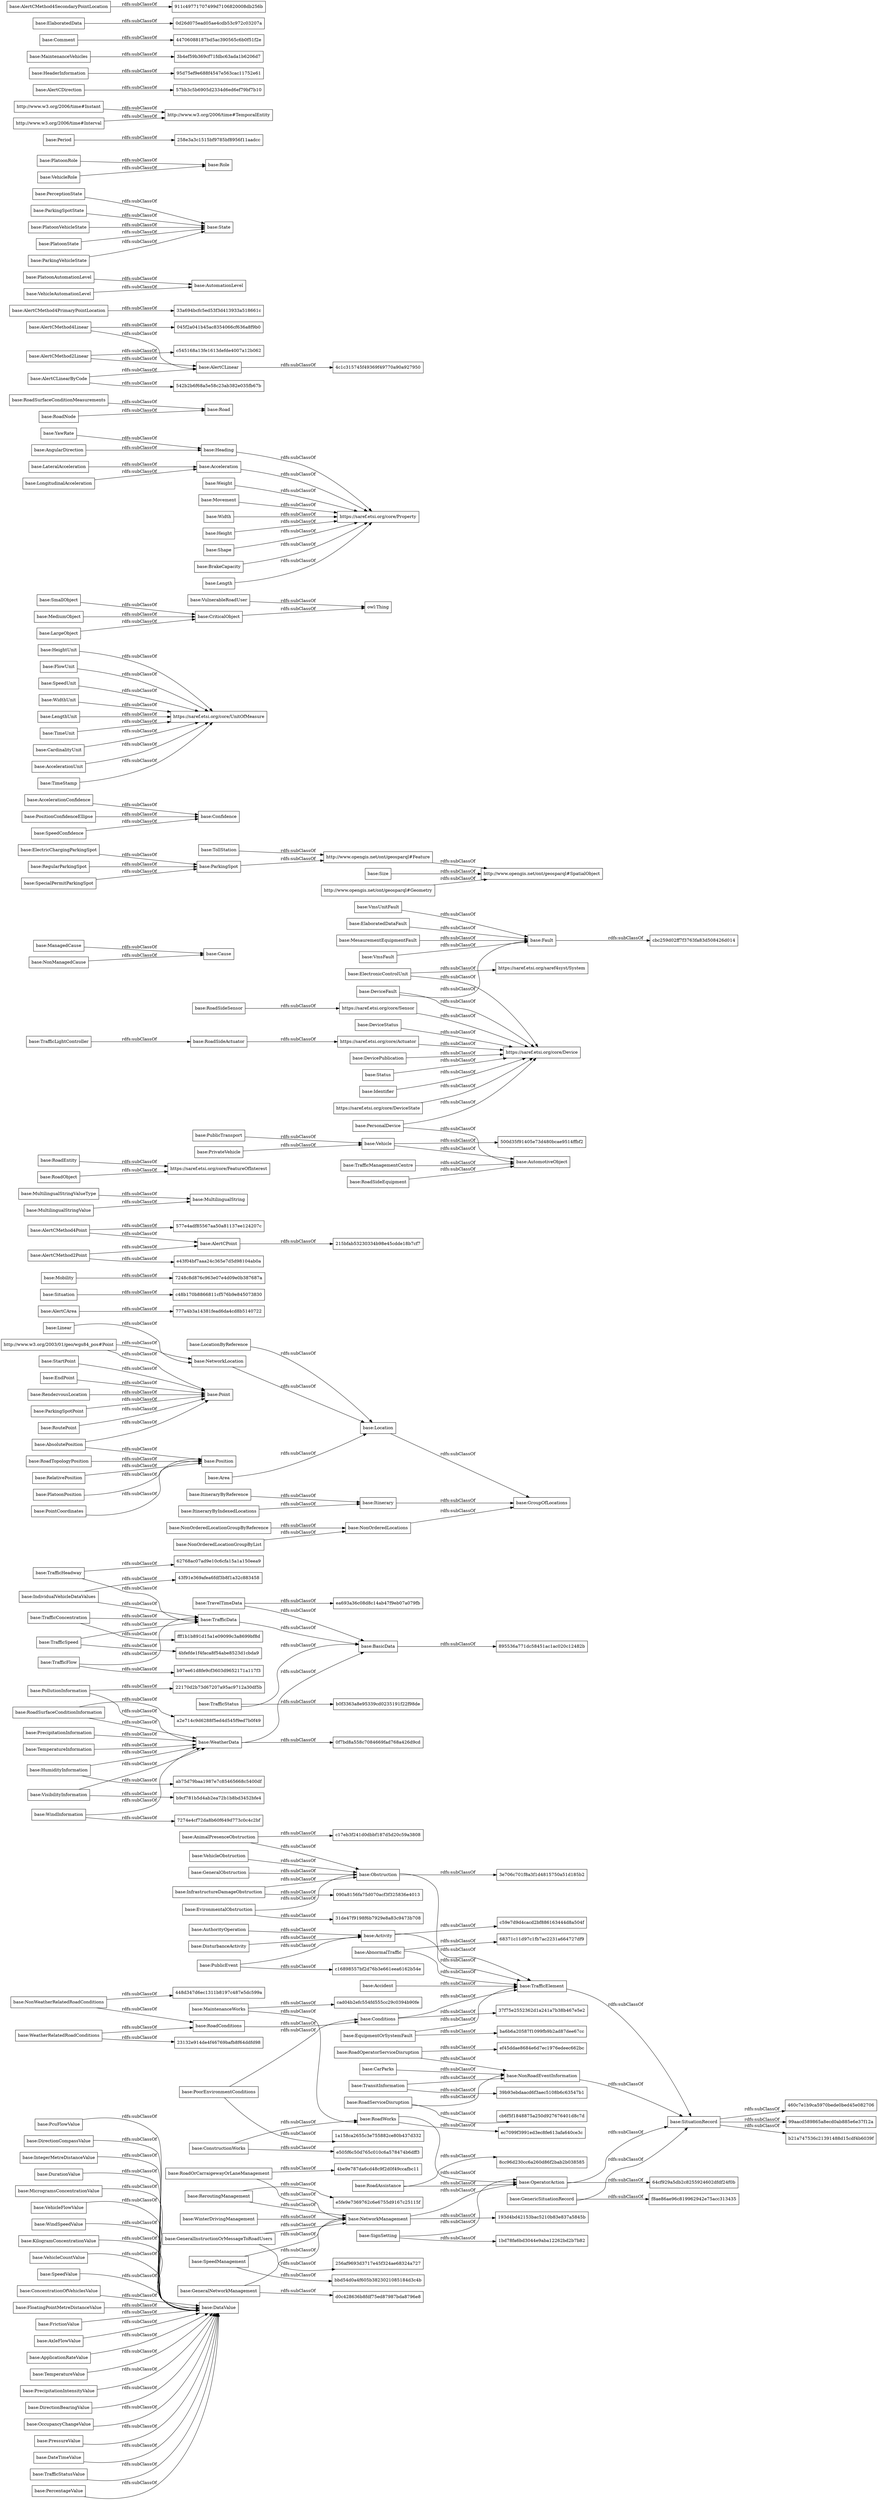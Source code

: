 digraph ar2dtool_diagram { 
rankdir=LR;
size="1000"
node [shape = rectangle, color="black"]; "base:PcuFlowValue" "cad04b2efc554fd555cc29c0394b90fe" "base:PrecipitationInformation" "base:ItineraryByReference" "777a4b3a14381fead6da4cd8b5140722" "c48b170b8866811cf576b9e845073830" "base:RoadAssistance" "e505f6c50d765c010c6a578474b6dff3" "base:Mobility" "base:AlertCMethod4Point" "base:MultilingualStringValueType" "base:DirectionCompassValue" "base:RoadEntity" "base:Location" "base:MultilingualString" "base:Linear" "base:IntegerMetreDistanceValue" "base:RoadSideSensor" "base:ManagedCause" "base:DataValue" "http://www.opengis.net/ont/geosparql#SpatialObject" "base:Confidence" "68371c11d97c1fb7ac2231a664727df9" "460c7e1b9ca5970bede0bed45e082706" "base:HeightUnit" "4bfefde1f4faca8f54abe8523d1cbda9" "1a158ca2655c3e755882ce80b437d332" "base:CriticalObject" "base:GenericSituationRecord" "base:WeatherData" "7248c8d876c963e07e4d09e0b387687a" "base:DisturbanceActivity" "23132e914de4f46769bafb8f64ddfd98" "base:RoadObject" "base:TrafficHeadway" "base:StartPoint" "base:RoadConditions" "base:DurationValue" "base:TrafficFlow" "base:NonOrderedLocationGroupByReference" "base:TrafficLightController" "ea693a36c08d8c14ab47f9eb07a079fb" "base:Cause" "https://saref.etsi.org/core/FeatureOfInterest" "base:LateralAcceleration" "base:TrafficElement" "base:PollutionInformation" "base:RoadSurfaceConditionMeasurements" "4c1c315745f49369f49770a90a927950" "base:TemperatureInformation" "base:YawRate" "215bfab53230334b98e45cdde18b7cf7" "base:Fault" "base:Activity" "base:MicrogramsConcentrationValue" "base:Accident" "base:Obstruction" "base:AlertCMethod4PrimaryPointLocation" "base:ElectricChargingParkingSpot" "base:EndPoint" "base:RoadWorks" "37f75e2552362d1a241a7b38b467e5e2" "base:PlatoonPosition" "base:AutomationLevel" "base:RegularParkingSpot" "ec7099f3991ed3ec8fe613afa640ce3c" "base:SignSetting" "base:HumidityInformation" "577e4adf85567aa50a81137ee124207c" "base:Heading" "base:VehicleFlowValue" "bbd54d0a4f605b3823021085184d3c4b" "base:NonWeatherRelatedRoadConditions" "base:PerceptionState" "base:ParkingSpotState" "base:WindSpeedValue" "500d35f91405e73d480bcae9514ffbf2" "base:PlatoonRole" "base:KilogramConcentrationValue" "b97ee61d8fe9cf3603d9652171a117f3" "base:GroupOfLocations" "fff1b1b891d15a1e09099c3a8699bf8d" "base:PrivateVehicle" "base:MesaurementEquipmentFault" "base:NetworkLocation" "base:FlowUnit" "base:SituationRecord" "258e3a3c1515bf9785bf8956f11aadcc" "base:NonOrderedLocationGroupByList" "base:Area" "base:OperatorAction" "http://www.w3.org/2006/time#TemporalEntity" "base:Weight" "base:AlertCDirection" "base:SpeedUnit" "base:RoadOperatorServiceDisruption" "http://www.w3.org/2003/01/geo/wgs84_pos#Point" "base:VehicleCountValue" "base:ConstructionWorks" "4be9e787da6cd48c9f2d0f49ccafbc11" "39b93ebdaacd6f3aec5108b6c63547b1" "base:SpeedManagement" "95d75ef9e688f4547e563cac11752e61" "base:PublicTransport" "base:NonOrderedLocations" "base:ReroutingManagement" "57bb3c5b6905d2334d6ed6ef79bf7b10" "base:AlertCMethod2Point" "base:Movement" "base:SpeedValue" "base:PointCoordinates" "base:WidthUnit" "base:RoadSideEquipment" "base:TollStation" "base:Point" "ef45ddae8684e6d7ec1976edeec662bc" "7274e4cf72da8b60f649d773c0c4c2bf" "3b4ef59b369cf71fdbc63ada1b6206d7" "base:RoadOrCarraigewayOrLaneManagement" "base:VmsFault" "256af9693d3717e45f324ae68324a727" "44706088187bd5ac390565c6b0f51f2e" "0d26d075ead05ae4cdb53c972c03207a" "base:Conditions" "base:AlertCMethod2Linear" "base:VulnerableRoadUser" "base:Position" "31de47f9198f6b7929e8a83c9473b708" "base:Role" "base:DeviceFault" "base:GeneralNetworkManagement" "https://saref.etsi.org/saref4syst/System" "base:TravelTimeData" "base:RoadNode" "d0c428636b8fdf75ed87987bda8796e8" "base:PoorEnvironmentConditions" "base:Road" "base:ConcentrationOfVehiclesValue" "090a8156fa75d070acf3f325836e4013" "base:LengthUnit" "base:AlertCMethod4SecondaryPointLocation" "base:SmallObject" "99aacd589865a8ecd0ab885e6e37f12a" "base:Status" "base:PlatoonAutomationLevel" "base:State" "base:Identifier" "base:RoadSurfaceConditionInformation" "base:RendezvousLocation" "base:AlertCMethod4Linear" "base:PublicEvent" "base:TimeUnit" "base:BasicData" "https://saref.etsi.org/core/DeviceState" "b9cf781b5d4ab2ea72b1b8bd3452bfe4" "base:AbsolutePosition" "base:TrafficData" "base:FloatingPointMetreDistanceValue" "http://www.w3.org/2006/time#Instant" "base:AlertCLinearByCode" "base:Width" "f8ae86ae96c819962942e75acc313435" "cb6f5f1848875a250d927676401d8c7d" "base:MaintenanceVehicles" "base:GeneralObstruction" "base:ElaboratedData" "http://www.opengis.net/ont/geosparql#Feature" "base:ElectronicControlUnit" "base:RoadSideActuator" "base:FrictionValue" "base:Acceleration" "base:VisibilityInformation" "base:TrafficSpeed" "base:MultilingualStringValue" "base:Comment" "http://www.w3.org/2006/time#Interval" "base:IndividualVehicleDataValues" "base:Height" "base:MediumObject" "base:AxleFlowValue" "base:TransitInformation" "base:VmsUnitFault" "base:SpecialPermitParkingSpot" "base:ApplicationRateValue" "c545168a13fe1613defde4007a12b062" "base:Shape" "base:BrakeCapacity" "base:AbnormalTraffic" "1bd78fa6bd3044e9aba12262bd2b7b82" "base:PlatoonVehicleState" "33a694bcfc5ed53f3d413933a518661c" "8cc96d230cc6a260d86f2bab2b038585" "base:InfrastructureDamageObstruction" "448d347d6ec1311b8197c487e5dc599a" "base:VehicleRole" "base:Vehicle" "base:Situation" "base:AlertCPoint" "base:TrafficConcentration" "193d4bd42153bac5210b83e837a5845b" "base:NetworkManagement" "base:LargeObject" "0f7bd8a558c7084669fad768a426d9cd" "base:VehicleAutomationLevel" "base:CarParks" "a2e714c9d6288f5ed4d545f9ed7b0f49" "542b2b6f68a5e58c23ab382e035fb67b" "base:TemperatureValue" "ab75d79baa1987e7c85465668c5400df" "base:ParkingSpot" "base:PersonalDevice" "base:TrafficManagementCentre" "https://saref.etsi.org/core/UnitOfMeasure" "base:WinterDrivingManagement" "base:AccelerationConfidence" "base:GeneralInstructionOrMessageToRoadUsers" "base:EvironmentalObstruction" "https://saref.etsi.org/core/Actuator" "base:AngularDirection" "e5fe9e7369762c6e6755d9167c25115f" "base:LocationByReference" "base:CardinalityUnit" "base:NonRoadEventInformation" "https://saref.etsi.org/core/Sensor" "base:DevicePublication" "c17eb3f241d0dbbf187d5d20c59a3808" "895536a771dc58451ac1ac020c12482b" "https://saref.etsi.org/core/Property" "64cf929a5db2c8255924602dfdf24f0b" "base:AccelerationUnit" "base:DeviceStatus" "base:WindInformation" "base:ParkingSpotPoint" "base:PrecipitationIntensityValue" "045f2a041b45ac8354066cf636a8f9b0" "base:DirectionBearingValue" "base:VehicleObstruction" "base:NonManagedCause" "base:AuthorityOperation" "base:TimeStamp" "c16898557bf2d76b3e661eea6162b54e" "base:AnimalPresenceObstruction" "22170d2b73d67207a95ac9712a30df5b" "c59e7d9d4cacd2bf886163444d8a504f" "base:RoutePoint" "base:Period" "base:Size" "https://saref.etsi.org/core/Device" "base:RoadTopologyPosition" "base:AlertCArea" "base:TrafficStatus" "base:LongitudinalAcceleration" "base:OccupancyChangeValue" "base:WeatherRelatedRoadConditions" "base:ItineraryByIndexedLocations" "base:PlatoonState" "base:ElaboratedDataFault" "e43f04bf7aaa24c365e7d5d98104ab0a" "3e706c701f8a3f1d4815750a51d185b2" "ba6b6a20587f1099fb9b2ad87dee67cc" "base:MaintenanceWorks" "base:PressureValue" "base:RelativePosition" "b0f3363a8e95339cd0235191f22f98de" "b21a747536c21391488d15cdf4b6039f" "base:HeaderInformation" "base:RoadServiceDisruption" "base:DateTimeValue" "base:TrafficStatusValue" "62768ac07ad9e10c6cfa15a1a150eea9" "base:PositionConfidenceEllipse" "base:AlertCLinear" "base:SpeedConfidence" "base:Length" "http://www.opengis.net/ont/geosparql#Geometry" "base:ParkingVehicleState" "base:PercentageValue" "43f91e369afea6fdf3b8f1a32c883458" "base:AutomotiveObject" "base:EquipmentOrSystemFault" "cbc259d02ff7f3763fa83d508426d014" "base:Itinerary" "911c49771707499d7106820008db256b" ; /*classes style*/
	"base:CriticalObject" -> "owl:Thing" [ label = "rdfs:subClassOf" ];
	"base:Location" -> "base:GroupOfLocations" [ label = "rdfs:subClassOf" ];
	"base:Size" -> "http://www.opengis.net/ont/geosparql#SpatialObject" [ label = "rdfs:subClassOf" ];
	"http://www.w3.org/2006/time#Instant" -> "http://www.w3.org/2006/time#TemporalEntity" [ label = "rdfs:subClassOf" ];
	"base:Length" -> "https://saref.etsi.org/core/Property" [ label = "rdfs:subClassOf" ];
	"base:NonOrderedLocationGroupByReference" -> "base:NonOrderedLocations" [ label = "rdfs:subClassOf" ];
	"base:ApplicationRateValue" -> "base:DataValue" [ label = "rdfs:subClassOf" ];
	"base:KilogramConcentrationValue" -> "base:DataValue" [ label = "rdfs:subClassOf" ];
	"base:WeatherRelatedRoadConditions" -> "23132e914de4f46769bafb8f64ddfd98" [ label = "rdfs:subClassOf" ];
	"base:WeatherRelatedRoadConditions" -> "base:RoadConditions" [ label = "rdfs:subClassOf" ];
	"base:OperatorAction" -> "64cf929a5db2c8255924602dfdf24f0b" [ label = "rdfs:subClassOf" ];
	"base:OperatorAction" -> "base:SituationRecord" [ label = "rdfs:subClassOf" ];
	"base:RoadSideActuator" -> "https://saref.etsi.org/core/Actuator" [ label = "rdfs:subClassOf" ];
	"base:FrictionValue" -> "base:DataValue" [ label = "rdfs:subClassOf" ];
	"base:AlertCArea" -> "777a4b3a14381fead6da4cd8b5140722" [ label = "rdfs:subClassOf" ];
	"base:VmsFault" -> "base:Fault" [ label = "rdfs:subClassOf" ];
	"base:SmallObject" -> "base:CriticalObject" [ label = "rdfs:subClassOf" ];
	"base:GeneralInstructionOrMessageToRoadUsers" -> "256af9693d3717e45f324ae68324a727" [ label = "rdfs:subClassOf" ];
	"base:GeneralInstructionOrMessageToRoadUsers" -> "base:NetworkManagement" [ label = "rdfs:subClassOf" ];
	"base:Accident" -> "base:TrafficElement" [ label = "rdfs:subClassOf" ];
	"base:VehicleRole" -> "base:Role" [ label = "rdfs:subClassOf" ];
	"base:NonRoadEventInformation" -> "base:SituationRecord" [ label = "rdfs:subClassOf" ];
	"http://www.w3.org/2006/time#Interval" -> "http://www.w3.org/2006/time#TemporalEntity" [ label = "rdfs:subClassOf" ];
	"base:MultilingualStringValueType" -> "base:MultilingualString" [ label = "rdfs:subClassOf" ];
	"base:AlertCMethod2Linear" -> "c545168a13fe1613defde4007a12b062" [ label = "rdfs:subClassOf" ];
	"base:AlertCMethod2Linear" -> "base:AlertCLinear" [ label = "rdfs:subClassOf" ];
	"base:HeightUnit" -> "https://saref.etsi.org/core/UnitOfMeasure" [ label = "rdfs:subClassOf" ];
	"base:ParkingSpot" -> "http://www.opengis.net/ont/geosparql#Feature" [ label = "rdfs:subClassOf" ];
	"base:Period" -> "258e3a3c1515bf9785bf8956f11aadcc" [ label = "rdfs:subClassOf" ];
	"base:PlatoonPosition" -> "base:Position" [ label = "rdfs:subClassOf" ];
	"base:ItineraryByIndexedLocations" -> "base:Itinerary" [ label = "rdfs:subClassOf" ];
	"base:DevicePublication" -> "https://saref.etsi.org/core/Device" [ label = "rdfs:subClassOf" ];
	"base:AbsolutePosition" -> "base:Position" [ label = "rdfs:subClassOf" ];
	"base:AbsolutePosition" -> "base:Point" [ label = "rdfs:subClassOf" ];
	"base:Acceleration" -> "https://saref.etsi.org/core/Property" [ label = "rdfs:subClassOf" ];
	"base:AlertCPoint" -> "215bfab53230334b98e45cdde18b7cf7" [ label = "rdfs:subClassOf" ];
	"base:WindInformation" -> "7274e4cf72da8b60f649d773c0c4c2bf" [ label = "rdfs:subClassOf" ];
	"base:WindInformation" -> "base:WeatherData" [ label = "rdfs:subClassOf" ];
	"base:GeneralObstruction" -> "base:Obstruction" [ label = "rdfs:subClassOf" ];
	"base:TrafficLightController" -> "base:RoadSideActuator" [ label = "rdfs:subClassOf" ];
	"base:LocationByReference" -> "base:Location" [ label = "rdfs:subClassOf" ];
	"base:PlatoonAutomationLevel" -> "base:AutomationLevel" [ label = "rdfs:subClassOf" ];
	"base:OccupancyChangeValue" -> "base:DataValue" [ label = "rdfs:subClassOf" ];
	"base:TrafficManagementCentre" -> "base:AutomotiveObject" [ label = "rdfs:subClassOf" ];
	"base:Weight" -> "https://saref.etsi.org/core/Property" [ label = "rdfs:subClassOf" ];
	"base:ElectronicControlUnit" -> "https://saref.etsi.org/core/Device" [ label = "rdfs:subClassOf" ];
	"base:ElectronicControlUnit" -> "https://saref.etsi.org/saref4syst/System" [ label = "rdfs:subClassOf" ];
	"base:AbnormalTraffic" -> "68371c11d97c1fb7ac2231a664727df9" [ label = "rdfs:subClassOf" ];
	"base:AbnormalTraffic" -> "base:TrafficElement" [ label = "rdfs:subClassOf" ];
	"base:ManagedCause" -> "base:Cause" [ label = "rdfs:subClassOf" ];
	"base:AccelerationUnit" -> "https://saref.etsi.org/core/UnitOfMeasure" [ label = "rdfs:subClassOf" ];
	"base:Shape" -> "https://saref.etsi.org/core/Property" [ label = "rdfs:subClassOf" ];
	"base:RoadOrCarraigewayOrLaneManagement" -> "4be9e787da6cd48c9f2d0f49ccafbc11" [ label = "rdfs:subClassOf" ];
	"base:RoadOrCarraigewayOrLaneManagement" -> "base:NetworkManagement" [ label = "rdfs:subClassOf" ];
	"base:SpeedConfidence" -> "base:Confidence" [ label = "rdfs:subClassOf" ];
	"base:LengthUnit" -> "https://saref.etsi.org/core/UnitOfMeasure" [ label = "rdfs:subClassOf" ];
	"base:AuthorityOperation" -> "base:Activity" [ label = "rdfs:subClassOf" ];
	"base:RoadWorks" -> "ec7099f3991ed3ec8fe613afa640ce3c" [ label = "rdfs:subClassOf" ];
	"base:RoadWorks" -> "base:OperatorAction" [ label = "rdfs:subClassOf" ];
	"base:NonManagedCause" -> "base:Cause" [ label = "rdfs:subClassOf" ];
	"base:TravelTimeData" -> "ea693a36c08d8c14ab47f9eb07a079fb" [ label = "rdfs:subClassOf" ];
	"base:TravelTimeData" -> "base:BasicData" [ label = "rdfs:subClassOf" ];
	"base:Activity" -> "c59e7d9d4cacd2bf886163444d8a504f" [ label = "rdfs:subClassOf" ];
	"base:Activity" -> "base:TrafficElement" [ label = "rdfs:subClassOf" ];
	"base:SpeedUnit" -> "https://saref.etsi.org/core/UnitOfMeasure" [ label = "rdfs:subClassOf" ];
	"base:TimeStamp" -> "https://saref.etsi.org/core/UnitOfMeasure" [ label = "rdfs:subClassOf" ];
	"base:AccelerationConfidence" -> "base:Confidence" [ label = "rdfs:subClassOf" ];
	"base:EquipmentOrSystemFault" -> "ba6b6a20587f1099fb9b2ad87dee67cc" [ label = "rdfs:subClassOf" ];
	"base:EquipmentOrSystemFault" -> "base:TrafficElement" [ label = "rdfs:subClassOf" ];
	"base:RegularParkingSpot" -> "base:ParkingSpot" [ label = "rdfs:subClassOf" ];
	"base:Conditions" -> "37f75e2552362d1a241a7b38b467e5e2" [ label = "rdfs:subClassOf" ];
	"base:Conditions" -> "base:TrafficElement" [ label = "rdfs:subClassOf" ];
	"base:RoadSideEquipment" -> "base:AutomotiveObject" [ label = "rdfs:subClassOf" ];
	"base:VehicleObstruction" -> "base:Obstruction" [ label = "rdfs:subClassOf" ];
	"base:Status" -> "https://saref.etsi.org/core/Device" [ label = "rdfs:subClassOf" ];
	"base:VulnerableRoadUser" -> "owl:Thing" [ label = "rdfs:subClassOf" ];
	"base:LongitudinalAcceleration" -> "base:Acceleration" [ label = "rdfs:subClassOf" ];
	"base:PublicTransport" -> "base:Vehicle" [ label = "rdfs:subClassOf" ];
	"base:NonWeatherRelatedRoadConditions" -> "448d347d6ec1311b8197c487e5dc599a" [ label = "rdfs:subClassOf" ];
	"base:NonWeatherRelatedRoadConditions" -> "base:RoadConditions" [ label = "rdfs:subClassOf" ];
	"base:WidthUnit" -> "https://saref.etsi.org/core/UnitOfMeasure" [ label = "rdfs:subClassOf" ];
	"base:CarParks" -> "base:NonRoadEventInformation" [ label = "rdfs:subClassOf" ];
	"base:VisibilityInformation" -> "b9cf781b5d4ab2ea72b1b8bd3452bfe4" [ label = "rdfs:subClassOf" ];
	"base:VisibilityInformation" -> "base:WeatherData" [ label = "rdfs:subClassOf" ];
	"base:HumidityInformation" -> "ab75d79baa1987e7c85465668c5400df" [ label = "rdfs:subClassOf" ];
	"base:HumidityInformation" -> "base:WeatherData" [ label = "rdfs:subClassOf" ];
	"base:LargeObject" -> "base:CriticalObject" [ label = "rdfs:subClassOf" ];
	"base:ConcentrationOfVehiclesValue" -> "base:DataValue" [ label = "rdfs:subClassOf" ];
	"base:Vehicle" -> "500d35f91405e73d480bcae9514ffbf2" [ label = "rdfs:subClassOf" ];
	"base:Vehicle" -> "base:AutomotiveObject" [ label = "rdfs:subClassOf" ];
	"base:PlatoonRole" -> "base:Role" [ label = "rdfs:subClassOf" ];
	"base:TrafficStatus" -> "b0f3363a8e95339cd0235191f22f98de" [ label = "rdfs:subClassOf" ];
	"base:TrafficStatus" -> "base:BasicData" [ label = "rdfs:subClassOf" ];
	"base:TrafficSpeed" -> "4bfefde1f4faca8f54abe8523d1cbda9" [ label = "rdfs:subClassOf" ];
	"base:TrafficSpeed" -> "base:TrafficData" [ label = "rdfs:subClassOf" ];
	"base:BrakeCapacity" -> "https://saref.etsi.org/core/Property" [ label = "rdfs:subClassOf" ];
	"base:Obstruction" -> "3e706c701f8a3f1d4815750a51d185b2" [ label = "rdfs:subClassOf" ];
	"base:Obstruction" -> "base:TrafficElement" [ label = "rdfs:subClassOf" ];
	"base:PercentageValue" -> "base:DataValue" [ label = "rdfs:subClassOf" ];
	"base:PollutionInformation" -> "22170d2b73d67207a95ac9712a30df5b" [ label = "rdfs:subClassOf" ];
	"base:PollutionInformation" -> "base:WeatherData" [ label = "rdfs:subClassOf" ];
	"base:DirectionBearingValue" -> "base:DataValue" [ label = "rdfs:subClassOf" ];
	"base:IntegerMetreDistanceValue" -> "base:DataValue" [ label = "rdfs:subClassOf" ];
	"base:AlertCMethod4PrimaryPointLocation" -> "33a694bcfc5ed53f3d413933a518661c" [ label = "rdfs:subClassOf" ];
	"base:AlertCMethod2Point" -> "e43f04bf7aaa24c365e7d5d98104ab0a" [ label = "rdfs:subClassOf" ];
	"base:AlertCMethod2Point" -> "base:AlertCPoint" [ label = "rdfs:subClassOf" ];
	"base:PointCoordinates" -> "base:Position" [ label = "rdfs:subClassOf" ];
	"base:NetworkLocation" -> "base:Location" [ label = "rdfs:subClassOf" ];
	"base:HeaderInformation" -> "95d75ef9e688f4547e563cac11752e61" [ label = "rdfs:subClassOf" ];
	"base:InfrastructureDamageObstruction" -> "090a8156fa75d070acf3f325836e4013" [ label = "rdfs:subClassOf" ];
	"base:InfrastructureDamageObstruction" -> "base:Obstruction" [ label = "rdfs:subClassOf" ];
	"base:Movement" -> "https://saref.etsi.org/core/Property" [ label = "rdfs:subClassOf" ];
	"base:RelativePosition" -> "base:Position" [ label = "rdfs:subClassOf" ];
	"base:EvironmentalObstruction" -> "31de47f9198f6b7929e8a83c9473b708" [ label = "rdfs:subClassOf" ];
	"base:EvironmentalObstruction" -> "base:Obstruction" [ label = "rdfs:subClassOf" ];
	"base:SituationRecord" -> "99aacd589865a8ecd0ab885e6e37f12a" [ label = "rdfs:subClassOf" ];
	"base:SituationRecord" -> "b21a747536c21391488d15cdf4b6039f" [ label = "rdfs:subClassOf" ];
	"base:SituationRecord" -> "460c7e1b9ca5970bede0bed45e082706" [ label = "rdfs:subClassOf" ];
	"base:TrafficConcentration" -> "fff1b1b891d15a1e09099c3a8699bf8d" [ label = "rdfs:subClassOf" ];
	"base:TrafficConcentration" -> "base:TrafficData" [ label = "rdfs:subClassOf" ];
	"base:RoadSideSensor" -> "https://saref.etsi.org/core/Sensor" [ label = "rdfs:subClassOf" ];
	"base:AngularDirection" -> "base:Heading" [ label = "rdfs:subClassOf" ];
	"base:AlertCDirection" -> "57bb3c5b6905d2334d6ed6ef79bf7b10" [ label = "rdfs:subClassOf" ];
	"base:Itinerary" -> "base:GroupOfLocations" [ label = "rdfs:subClassOf" ];
	"https://saref.etsi.org/core/DeviceState" -> "https://saref.etsi.org/core/Device" [ label = "rdfs:subClassOf" ];
	"base:Width" -> "https://saref.etsi.org/core/Property" [ label = "rdfs:subClassOf" ];
	"base:AlertCLinearByCode" -> "542b2b6f68a5e58c23ab382e035fb67b" [ label = "rdfs:subClassOf" ];
	"base:AlertCLinearByCode" -> "base:AlertCLinear" [ label = "rdfs:subClassOf" ];
	"base:FlowUnit" -> "https://saref.etsi.org/core/UnitOfMeasure" [ label = "rdfs:subClassOf" ];
	"base:Fault" -> "cbc259d02ff7f3763fa83d508426d014" [ label = "rdfs:subClassOf" ];
	"base:PrecipitationIntensityValue" -> "base:DataValue" [ label = "rdfs:subClassOf" ];
	"base:RoadSurfaceConditionMeasurements" -> "base:Road" [ label = "rdfs:subClassOf" ];
	"base:PositionConfidenceEllipse" -> "base:Confidence" [ label = "rdfs:subClassOf" ];
	"base:IndividualVehicleDataValues" -> "43f91e369afea6fdf3b8f1a32c883458" [ label = "rdfs:subClassOf" ];
	"base:IndividualVehicleDataValues" -> "base:TrafficData" [ label = "rdfs:subClassOf" ];
	"base:Area" -> "base:Location" [ label = "rdfs:subClassOf" ];
	"base:ElectricChargingParkingSpot" -> "base:ParkingSpot" [ label = "rdfs:subClassOf" ];
	"base:TemperatureValue" -> "base:DataValue" [ label = "rdfs:subClassOf" ];
	"base:FloatingPointMetreDistanceValue" -> "base:DataValue" [ label = "rdfs:subClassOf" ];
	"base:AlertCMethod4SecondaryPointLocation" -> "911c49771707499d7106820008db256b" [ label = "rdfs:subClassOf" ];
	"base:ReroutingManagement" -> "e5fe9e7369762c6e6755d9167c25115f" [ label = "rdfs:subClassOf" ];
	"base:ReroutingManagement" -> "base:NetworkManagement" [ label = "rdfs:subClassOf" ];
	"base:AnimalPresenceObstruction" -> "c17eb3f241d0dbbf187d5d20c59a3808" [ label = "rdfs:subClassOf" ];
	"base:AnimalPresenceObstruction" -> "base:Obstruction" [ label = "rdfs:subClassOf" ];
	"base:PlatoonVehicleState" -> "base:State" [ label = "rdfs:subClassOf" ];
	"base:MaintenanceVehicles" -> "3b4ef59b369cf71fdbc63ada1b6206d7" [ label = "rdfs:subClassOf" ];
	"base:Linear" -> "base:NetworkLocation" [ label = "rdfs:subClassOf" ];
	"base:TimeUnit" -> "https://saref.etsi.org/core/UnitOfMeasure" [ label = "rdfs:subClassOf" ];
	"base:PcuFlowValue" -> "base:DataValue" [ label = "rdfs:subClassOf" ];
	"base:TrafficStatusValue" -> "base:DataValue" [ label = "rdfs:subClassOf" ];
	"base:Mobility" -> "7248c8d876c963e07e4d09e0b387687a" [ label = "rdfs:subClassOf" ];
	"base:MaintenanceWorks" -> "cad04b2efc554fd555cc29c0394b90fe" [ label = "rdfs:subClassOf" ];
	"base:MaintenanceWorks" -> "base:RoadWorks" [ label = "rdfs:subClassOf" ];
	"base:ParkingVehicleState" -> "base:State" [ label = "rdfs:subClassOf" ];
	"base:VehicleFlowValue" -> "base:DataValue" [ label = "rdfs:subClassOf" ];
	"base:EndPoint" -> "base:Point" [ label = "rdfs:subClassOf" ];
	"base:Height" -> "https://saref.etsi.org/core/Property" [ label = "rdfs:subClassOf" ];
	"base:AlertCMethod4Linear" -> "045f2a041b45ac8354066cf636a8f9b0" [ label = "rdfs:subClassOf" ];
	"base:AlertCMethod4Linear" -> "base:AlertCLinear" [ label = "rdfs:subClassOf" ];
	"base:TrafficHeadway" -> "62768ac07ad9e10c6cfa15a1a150eea9" [ label = "rdfs:subClassOf" ];
	"base:TrafficHeadway" -> "base:TrafficData" [ label = "rdfs:subClassOf" ];
	"base:CardinalityUnit" -> "https://saref.etsi.org/core/UnitOfMeasure" [ label = "rdfs:subClassOf" ];
	"base:AxleFlowValue" -> "base:DataValue" [ label = "rdfs:subClassOf" ];
	"base:MicrogramsConcentrationValue" -> "base:DataValue" [ label = "rdfs:subClassOf" ];
	"base:ParkingSpotState" -> "base:State" [ label = "rdfs:subClassOf" ];
	"base:TrafficElement" -> "base:SituationRecord" [ label = "rdfs:subClassOf" ];
	"base:ElaboratedData" -> "0d26d075ead05ae4cdb53c972c03207a" [ label = "rdfs:subClassOf" ];
	"base:RoadTopologyPosition" -> "base:Position" [ label = "rdfs:subClassOf" ];
	"base:GeneralNetworkManagement" -> "d0c428636b8fdf75ed87987bda8796e8" [ label = "rdfs:subClassOf" ];
	"base:GeneralNetworkManagement" -> "base:NetworkManagement" [ label = "rdfs:subClassOf" ];
	"base:Heading" -> "https://saref.etsi.org/core/Property" [ label = "rdfs:subClassOf" ];
	"base:TollStation" -> "http://www.opengis.net/ont/geosparql#Feature" [ label = "rdfs:subClassOf" ];
	"base:RoadServiceDisruption" -> "cb6f5f1848875a250d927676401d8c7d" [ label = "rdfs:subClassOf" ];
	"base:RoadServiceDisruption" -> "base:NonRoadEventInformation" [ label = "rdfs:subClassOf" ];
	"base:RoadConditions" -> "base:Conditions" [ label = "rdfs:subClassOf" ];
	"base:PrecipitationInformation" -> "base:WeatherData" [ label = "rdfs:subClassOf" ];
	"base:PersonalDevice" -> "base:AutomotiveObject" [ label = "rdfs:subClassOf" ];
	"base:PersonalDevice" -> "https://saref.etsi.org/core/Device" [ label = "rdfs:subClassOf" ];
	"base:RoadObject" -> "https://saref.etsi.org/core/FeatureOfInterest" [ label = "rdfs:subClassOf" ];
	"base:Comment" -> "44706088187bd5ac390565c6b0f51f2e" [ label = "rdfs:subClassOf" ];
	"base:DeviceFault" -> "base:Fault" [ label = "rdfs:subClassOf" ];
	"base:DeviceFault" -> "https://saref.etsi.org/core/Device" [ label = "rdfs:subClassOf" ];
	"base:NetworkManagement" -> "193d4bd42153bac5210b83e837a5845b" [ label = "rdfs:subClassOf" ];
	"base:NetworkManagement" -> "base:OperatorAction" [ label = "rdfs:subClassOf" ];
	"base:TransitInformation" -> "39b93ebdaacd6f3aec5108b6c63547b1" [ label = "rdfs:subClassOf" ];
	"base:TransitInformation" -> "base:NonRoadEventInformation" [ label = "rdfs:subClassOf" ];
	"base:WeatherData" -> "0f7bd8a558c7084669fad768a426d9cd" [ label = "rdfs:subClassOf" ];
	"base:WeatherData" -> "base:BasicData" [ label = "rdfs:subClassOf" ];
	"base:PrivateVehicle" -> "base:Vehicle" [ label = "rdfs:subClassOf" ];
	"base:AlertCLinear" -> "4c1c315745f49369f49770a90a927950" [ label = "rdfs:subClassOf" ];
	"base:DateTimeValue" -> "base:DataValue" [ label = "rdfs:subClassOf" ];
	"base:PoorEnvironmentConditions" -> "1a158ca2655c3e755882ce80b437d332" [ label = "rdfs:subClassOf" ];
	"base:PoorEnvironmentConditions" -> "base:Conditions" [ label = "rdfs:subClassOf" ];
	"base:MediumObject" -> "base:CriticalObject" [ label = "rdfs:subClassOf" ];
	"base:MultilingualStringValue" -> "base:MultilingualString" [ label = "rdfs:subClassOf" ];
	"base:SpeedValue" -> "base:DataValue" [ label = "rdfs:subClassOf" ];
	"base:NonOrderedLocationGroupByList" -> "base:NonOrderedLocations" [ label = "rdfs:subClassOf" ];
	"base:VehicleAutomationLevel" -> "base:AutomationLevel" [ label = "rdfs:subClassOf" ];
	"http://www.w3.org/2003/01/geo/wgs84_pos#Point" -> "base:Point" [ label = "rdfs:subClassOf" ];
	"http://www.w3.org/2003/01/geo/wgs84_pos#Point" -> "base:NetworkLocation" [ label = "rdfs:subClassOf" ];
	"base:ConstructionWorks" -> "e505f6c50d765c010c6a578474b6dff3" [ label = "rdfs:subClassOf" ];
	"base:ConstructionWorks" -> "base:RoadWorks" [ label = "rdfs:subClassOf" ];
	"base:RoadEntity" -> "https://saref.etsi.org/core/FeatureOfInterest" [ label = "rdfs:subClassOf" ];
	"base:DirectionCompassValue" -> "base:DataValue" [ label = "rdfs:subClassOf" ];
	"base:LateralAcceleration" -> "base:Acceleration" [ label = "rdfs:subClassOf" ];
	"base:SpecialPermitParkingSpot" -> "base:ParkingSpot" [ label = "rdfs:subClassOf" ];
	"base:SignSetting" -> "1bd78fa6bd3044e9aba12262bd2b7b82" [ label = "rdfs:subClassOf" ];
	"base:SignSetting" -> "base:OperatorAction" [ label = "rdfs:subClassOf" ];
	"base:NonOrderedLocations" -> "base:GroupOfLocations" [ label = "rdfs:subClassOf" ];
	"https://saref.etsi.org/core/Actuator" -> "https://saref.etsi.org/core/Device" [ label = "rdfs:subClassOf" ];
	"base:RoadOperatorServiceDisruption" -> "ef45ddae8684e6d7ec1976edeec662bc" [ label = "rdfs:subClassOf" ];
	"base:RoadOperatorServiceDisruption" -> "base:NonRoadEventInformation" [ label = "rdfs:subClassOf" ];
	"base:ElaboratedDataFault" -> "base:Fault" [ label = "rdfs:subClassOf" ];
	"base:PerceptionState" -> "base:State" [ label = "rdfs:subClassOf" ];
	"base:WindSpeedValue" -> "base:DataValue" [ label = "rdfs:subClassOf" ];
	"base:Identifier" -> "https://saref.etsi.org/core/Device" [ label = "rdfs:subClassOf" ];
	"base:RoadAssistance" -> "8cc96d230cc6a260d86f2bab2b038585" [ label = "rdfs:subClassOf" ];
	"base:RoadAssistance" -> "base:OperatorAction" [ label = "rdfs:subClassOf" ];
	"base:TemperatureInformation" -> "base:WeatherData" [ label = "rdfs:subClassOf" ];
	"base:TrafficFlow" -> "b97ee61d8fe9cf3603d9652171a117f3" [ label = "rdfs:subClassOf" ];
	"base:TrafficFlow" -> "base:TrafficData" [ label = "rdfs:subClassOf" ];
	"base:VmsUnitFault" -> "base:Fault" [ label = "rdfs:subClassOf" ];
	"base:YawRate" -> "base:Heading" [ label = "rdfs:subClassOf" ];
	"base:RoadSurfaceConditionInformation" -> "a2e714c9d6288f5ed4d545f9ed7b0f49" [ label = "rdfs:subClassOf" ];
	"base:RoadSurfaceConditionInformation" -> "base:WeatherData" [ label = "rdfs:subClassOf" ];
	"base:SpeedManagement" -> "bbd54d0a4f605b3823021085184d3c4b" [ label = "rdfs:subClassOf" ];
	"base:SpeedManagement" -> "base:NetworkManagement" [ label = "rdfs:subClassOf" ];
	"base:PlatoonState" -> "base:State" [ label = "rdfs:subClassOf" ];
	"base:RoadNode" -> "base:Road" [ label = "rdfs:subClassOf" ];
	"base:VehicleCountValue" -> "base:DataValue" [ label = "rdfs:subClassOf" ];
	"base:DurationValue" -> "base:DataValue" [ label = "rdfs:subClassOf" ];
	"base:GenericSituationRecord" -> "f8ae86ae96c819962942e75acc313435" [ label = "rdfs:subClassOf" ];
	"base:GenericSituationRecord" -> "base:SituationRecord" [ label = "rdfs:subClassOf" ];
	"base:WinterDrivingManagement" -> "base:NetworkManagement" [ label = "rdfs:subClassOf" ];
	"http://www.opengis.net/ont/geosparql#Feature" -> "http://www.opengis.net/ont/geosparql#SpatialObject" [ label = "rdfs:subClassOf" ];
	"base:AlertCMethod4Point" -> "577e4adf85567aa50a81137ee124207c" [ label = "rdfs:subClassOf" ];
	"base:AlertCMethod4Point" -> "base:AlertCPoint" [ label = "rdfs:subClassOf" ];
	"base:PressureValue" -> "base:DataValue" [ label = "rdfs:subClassOf" ];
	"base:RendezvousLocation" -> "base:Point" [ label = "rdfs:subClassOf" ];
	"base:DeviceStatus" -> "https://saref.etsi.org/core/Device" [ label = "rdfs:subClassOf" ];
	"base:StartPoint" -> "base:Point" [ label = "rdfs:subClassOf" ];
	"base:BasicData" -> "895536a771dc58451ac1ac020c12482b" [ label = "rdfs:subClassOf" ];
	"base:DisturbanceActivity" -> "base:Activity" [ label = "rdfs:subClassOf" ];
	"base:MesaurementEquipmentFault" -> "base:Fault" [ label = "rdfs:subClassOf" ];
	"https://saref.etsi.org/core/Sensor" -> "https://saref.etsi.org/core/Device" [ label = "rdfs:subClassOf" ];
	"base:ItineraryByReference" -> "base:Itinerary" [ label = "rdfs:subClassOf" ];
	"base:PublicEvent" -> "c16898557bf2d76b3e661eea6162b54e" [ label = "rdfs:subClassOf" ];
	"base:PublicEvent" -> "base:Activity" [ label = "rdfs:subClassOf" ];
	"base:TrafficData" -> "base:BasicData" [ label = "rdfs:subClassOf" ];
	"base:ParkingSpotPoint" -> "base:Point" [ label = "rdfs:subClassOf" ];
	"base:RoutePoint" -> "base:Point" [ label = "rdfs:subClassOf" ];
	"base:Situation" -> "c48b170b8866811cf576b9e845073830" [ label = "rdfs:subClassOf" ];
	"http://www.opengis.net/ont/geosparql#Geometry" -> "http://www.opengis.net/ont/geosparql#SpatialObject" [ label = "rdfs:subClassOf" ];

}
